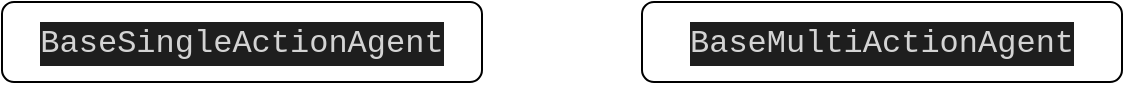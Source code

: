 <mxfile version="21.2.8" type="device">
  <diagram name="agent" id="t6TGALlmif5x78PBNteI">
    <mxGraphModel dx="1166" dy="688" grid="1" gridSize="10" guides="1" tooltips="1" connect="1" arrows="1" fold="1" page="1" pageScale="1" pageWidth="827" pageHeight="1169" math="0" shadow="0">
      <root>
        <mxCell id="0" />
        <mxCell id="1" parent="0" />
        <mxCell id="dw1E-z5pKAYzeeorfo-s-1" value="&lt;div style=&quot;color: rgb(212, 212, 212); background-color: rgb(30, 30, 30); font-family: &amp;quot;Source Code Variable Regular&amp;quot;, 微软雅黑, Consolas, &amp;quot;Courier New&amp;quot;, monospace, Consolas, &amp;quot;Courier New&amp;quot;, monospace; font-size: 16px; line-height: 22px;&quot;&gt;BaseSingleActionAgent&lt;/div&gt;" style="rounded=1;whiteSpace=wrap;html=1;" vertex="1" parent="1">
          <mxGeometry x="80" y="120" width="240" height="40" as="geometry" />
        </mxCell>
        <mxCell id="dw1E-z5pKAYzeeorfo-s-2" value="&lt;div style=&quot;color: rgb(212, 212, 212); background-color: rgb(30, 30, 30); font-family: &amp;quot;Source Code Variable Regular&amp;quot;, 微软雅黑, Consolas, &amp;quot;Courier New&amp;quot;, monospace, Consolas, &amp;quot;Courier New&amp;quot;, monospace; font-size: 16px; line-height: 22px;&quot;&gt;&lt;div style=&quot;line-height: 22px;&quot;&gt;BaseMultiActionAgent&lt;/div&gt;&lt;/div&gt;" style="rounded=1;whiteSpace=wrap;html=1;" vertex="1" parent="1">
          <mxGeometry x="400" y="120" width="240" height="40" as="geometry" />
        </mxCell>
      </root>
    </mxGraphModel>
  </diagram>
</mxfile>
